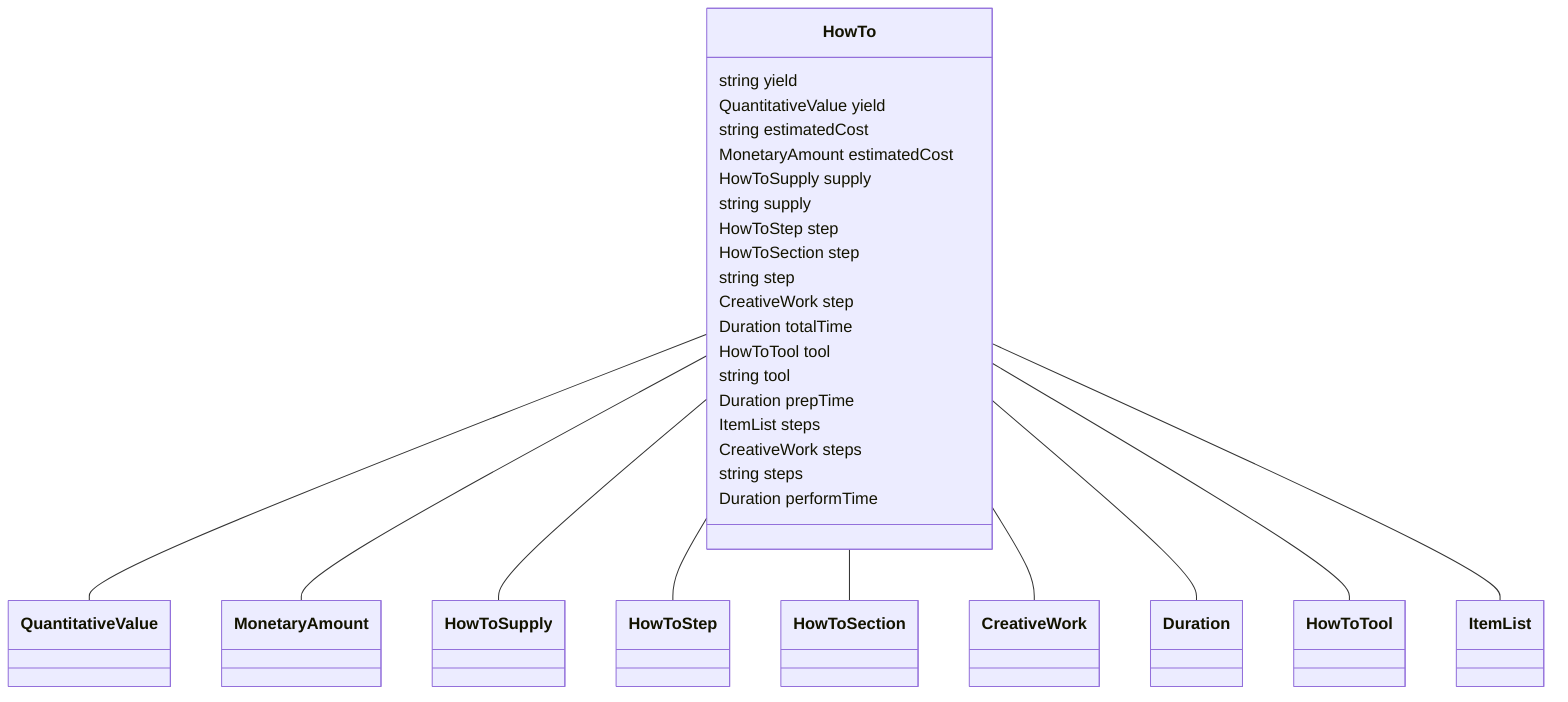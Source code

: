 classDiagram
  HowTo -- QuantitativeValue
  HowTo -- MonetaryAmount
  HowTo -- HowToSupply
  HowTo -- HowToStep
  HowTo -- HowToSection
  HowTo -- CreativeWork
  HowTo -- Duration
  HowTo -- HowToTool
  HowTo -- ItemList


class HowTo {

  string yield
  QuantitativeValue yield
  string estimatedCost
  MonetaryAmount estimatedCost
  HowToSupply supply
  string supply
  HowToStep step
  HowToSection step
  string step
  CreativeWork step
  Duration totalTime
  HowToTool tool
  string tool
  Duration prepTime
  ItemList steps
  CreativeWork steps
  string steps
  Duration performTime

 }